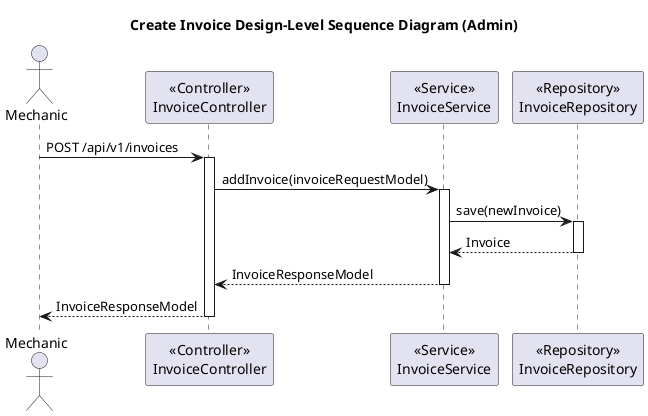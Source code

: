 @startuml
title Create Invoice Design-Level Sequence Diagram (Admin)

actor Mechanic

participant InvoiceController as "<<Controller>>\nInvoiceController"
participant InvoiceService as "<<Service>>\nInvoiceService"
participant InvoiceRepository as "<<Repository>>\nInvoiceRepository"

Mechanic -> InvoiceController: POST /api/v1/invoices
activate InvoiceController

InvoiceController -> InvoiceService: addInvoice(invoiceRequestModel)
activate InvoiceService

InvoiceService -> InvoiceRepository: save(newInvoice)
activate InvoiceRepository

InvoiceRepository --> InvoiceService: Invoice
deactivate InvoiceRepository

InvoiceService --> InvoiceController: InvoiceResponseModel
deactivate InvoiceService

InvoiceController --> Mechanic: InvoiceResponseModel
deactivate InvoiceController
@enduml
